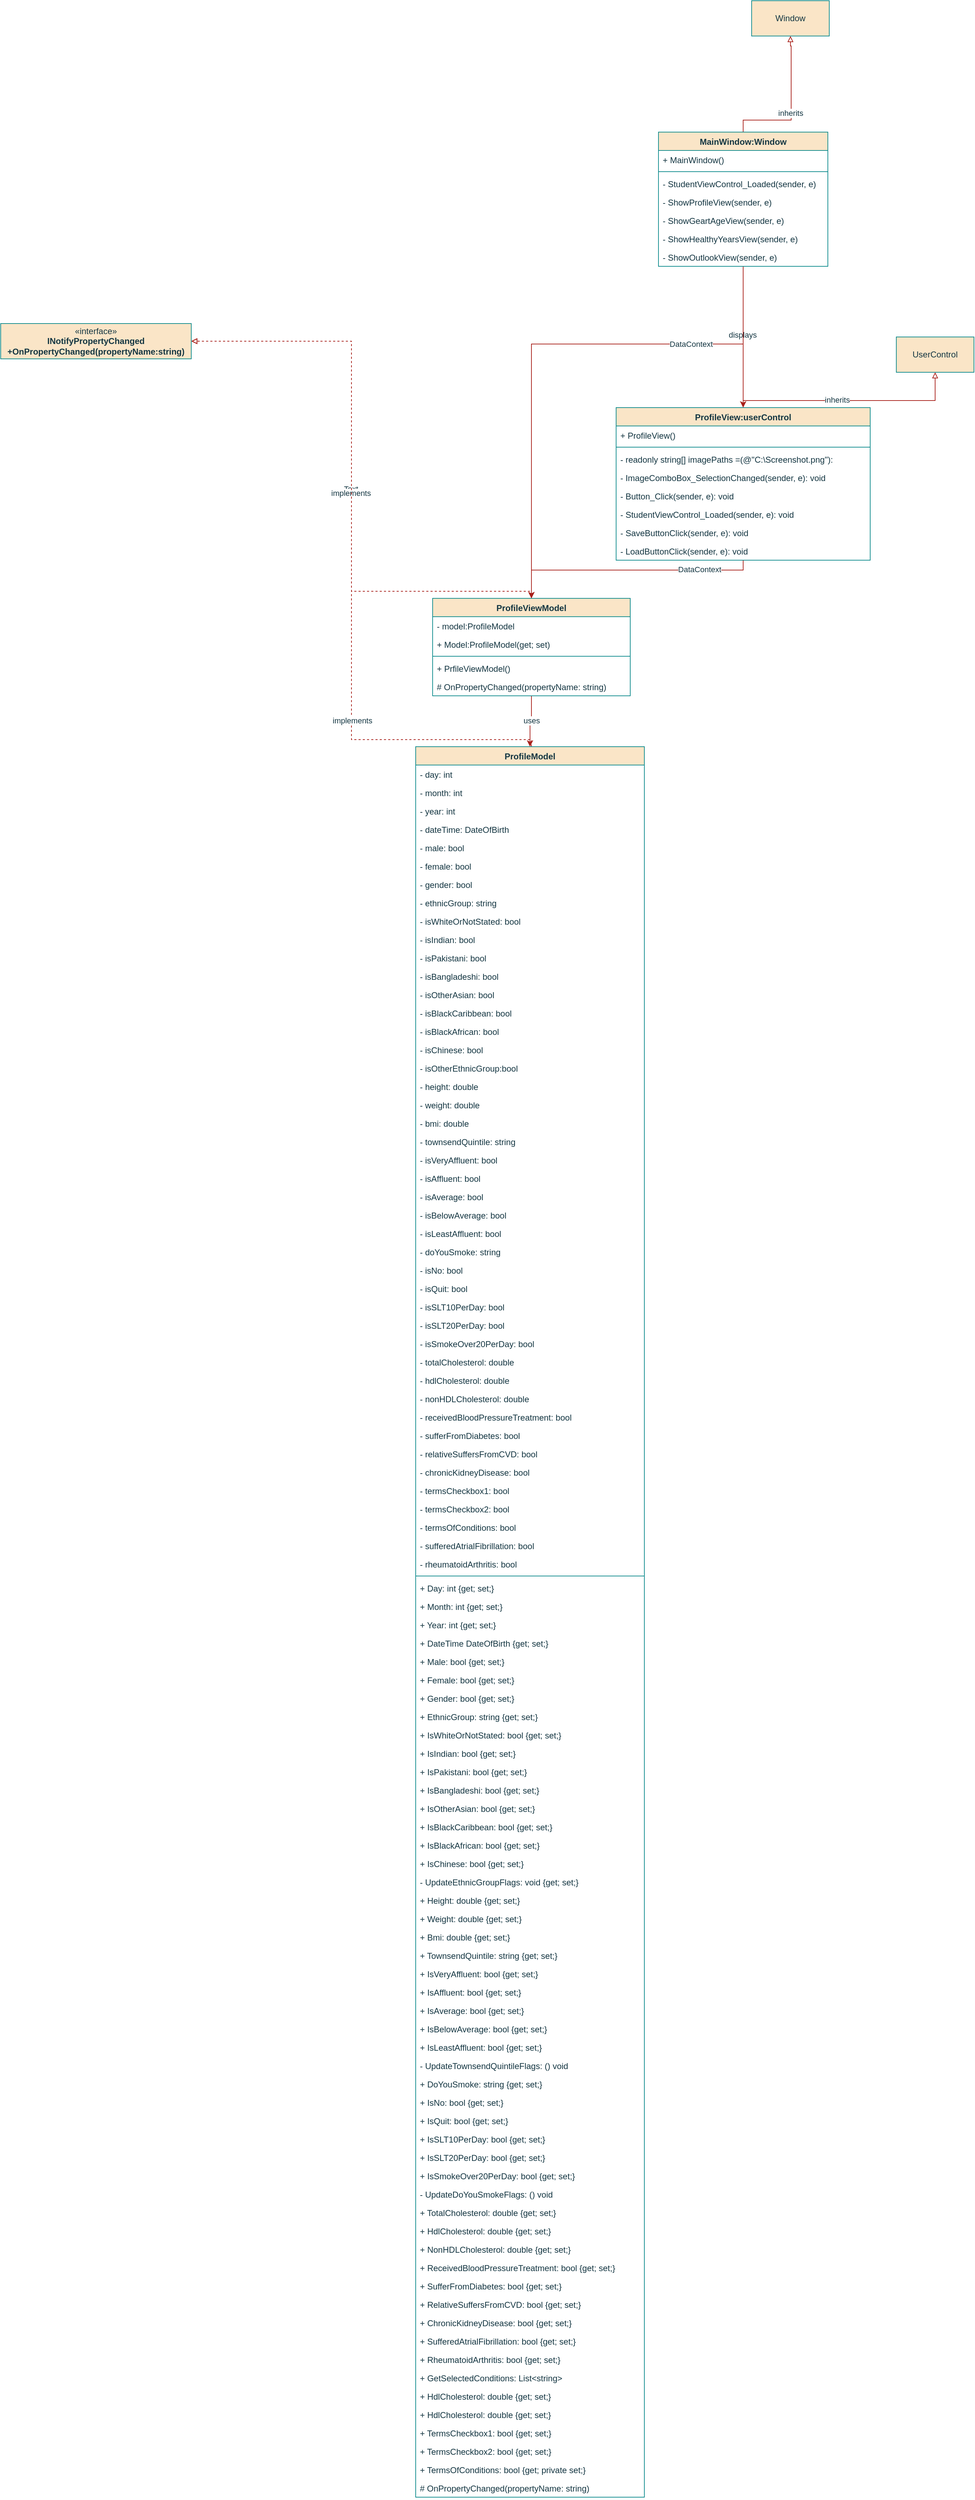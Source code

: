 <mxfile version="24.8.6">
  <diagram name="Seite-1" id="M7WiSfBKGMVoBvqlFQEr">
    <mxGraphModel dx="2097" dy="1138" grid="0" gridSize="9" guides="1" tooltips="1" connect="1" arrows="1" fold="1" page="0" pageScale="1" pageWidth="827" pageHeight="1169" background="#ffffff" math="0" shadow="0">
      <root>
        <mxCell id="0" />
        <mxCell id="1" parent="0" />
        <mxCell id="_qg97PpUABtzxRQXxaGL-24" style="edgeStyle=orthogonalEdgeStyle;rounded=0;orthogonalLoop=1;jettySize=auto;html=1;entryX=0.5;entryY=1;entryDx=0;entryDy=0;endArrow=block;endFill=0;labelBackgroundColor=none;strokeColor=#A8201A;fontColor=default;exitX=0.5;exitY=0.079;exitDx=0;exitDy=0;exitPerimeter=0;" parent="1" source="_qg97PpUABtzxRQXxaGL-75" target="_qg97PpUABtzxRQXxaGL-5" edge="1">
          <mxGeometry relative="1" as="geometry">
            <mxPoint x="500" y="160" as="sourcePoint" />
            <Array as="points">
              <mxPoint x="500" y="3" />
              <mxPoint x="568" y="3" />
              <mxPoint x="568" y="-102" />
            </Array>
          </mxGeometry>
        </mxCell>
        <mxCell id="_qg97PpUABtzxRQXxaGL-32" value="inherits" style="edgeLabel;html=1;align=center;verticalAlign=middle;resizable=0;points=[];strokeColor=#0F8B8D;fontColor=#143642;fillColor=#FAE5C7;" parent="_qg97PpUABtzxRQXxaGL-24" vertex="1" connectable="0">
          <mxGeometry x="-0.001" y="1" relative="1" as="geometry">
            <mxPoint as="offset" />
          </mxGeometry>
        </mxCell>
        <mxCell id="_qg97PpUABtzxRQXxaGL-26" style="edgeStyle=orthogonalEdgeStyle;rounded=0;orthogonalLoop=1;jettySize=auto;html=1;strokeColor=#A8201A;fontColor=#143642;fillColor=#FAE5C7;" parent="1" source="_qg97PpUABtzxRQXxaGL-75" target="_qg97PpUABtzxRQXxaGL-6" edge="1">
          <mxGeometry relative="1" as="geometry">
            <mxPoint x="500" y="316" as="sourcePoint" />
          </mxGeometry>
        </mxCell>
        <mxCell id="_qg97PpUABtzxRQXxaGL-34" value="displays" style="edgeLabel;html=1;align=center;verticalAlign=middle;resizable=0;points=[];strokeColor=#0F8B8D;fontColor=#143642;fillColor=#FAE5C7;" parent="_qg97PpUABtzxRQXxaGL-26" vertex="1" connectable="0">
          <mxGeometry x="-0.029" y="-1" relative="1" as="geometry">
            <mxPoint as="offset" />
          </mxGeometry>
        </mxCell>
        <mxCell id="_qg97PpUABtzxRQXxaGL-5" value="Window" style="html=1;whiteSpace=wrap;labelBackgroundColor=none;fillColor=#FAE5C7;strokeColor=#0F8B8D;fontColor=#143642;" parent="1" vertex="1">
          <mxGeometry x="512" y="-166" width="110" height="50" as="geometry" />
        </mxCell>
        <mxCell id="_qg97PpUABtzxRQXxaGL-25" style="edgeStyle=orthogonalEdgeStyle;rounded=0;orthogonalLoop=1;jettySize=auto;html=1;entryX=0.5;entryY=1;entryDx=0;entryDy=0;strokeColor=#A8201A;fontColor=#143642;fillColor=#FAE5C7;endArrow=block;endFill=0;" parent="1" source="_qg97PpUABtzxRQXxaGL-6" target="_qg97PpUABtzxRQXxaGL-10" edge="1">
          <mxGeometry relative="1" as="geometry">
            <Array as="points">
              <mxPoint x="500" y="400" />
              <mxPoint x="772" y="400" />
            </Array>
          </mxGeometry>
        </mxCell>
        <mxCell id="_qg97PpUABtzxRQXxaGL-33" value="inherits" style="edgeLabel;html=1;align=center;verticalAlign=middle;resizable=0;points=[];strokeColor=#0F8B8D;fontColor=#143642;fillColor=#FAE5C7;" parent="_qg97PpUABtzxRQXxaGL-25" vertex="1" connectable="0">
          <mxGeometry x="-0.114" y="1" relative="1" as="geometry">
            <mxPoint as="offset" />
          </mxGeometry>
        </mxCell>
        <mxCell id="_qg97PpUABtzxRQXxaGL-36" style="edgeStyle=orthogonalEdgeStyle;rounded=0;orthogonalLoop=1;jettySize=auto;html=1;strokeColor=#A8201A;fontColor=#143642;fillColor=#FAE5C7;" parent="1" source="_qg97PpUABtzxRQXxaGL-6" target="_qg97PpUABtzxRQXxaGL-11" edge="1">
          <mxGeometry relative="1" as="geometry">
            <Array as="points">
              <mxPoint x="500" y="640" />
              <mxPoint x="200" y="640" />
            </Array>
          </mxGeometry>
        </mxCell>
        <mxCell id="_qg97PpUABtzxRQXxaGL-40" value="DataContext" style="edgeLabel;html=1;align=center;verticalAlign=middle;resizable=0;points=[];strokeColor=#0F8B8D;fontColor=#143642;fillColor=#FAE5C7;" parent="_qg97PpUABtzxRQXxaGL-36" vertex="1" connectable="0">
          <mxGeometry x="-0.569" y="-1" relative="1" as="geometry">
            <mxPoint as="offset" />
          </mxGeometry>
        </mxCell>
        <mxCell id="_qg97PpUABtzxRQXxaGL-6" value="ProfileView:userControl" style="swimlane;fontStyle=1;align=center;verticalAlign=top;childLayout=stackLayout;horizontal=1;startSize=26;horizontalStack=0;resizeParent=1;resizeParentMax=0;resizeLast=0;collapsible=1;marginBottom=0;whiteSpace=wrap;html=1;labelBackgroundColor=none;fillColor=#FAE5C7;strokeColor=#0F8B8D;fontColor=#143642;" parent="1" vertex="1">
          <mxGeometry x="320" y="410" width="360" height="216" as="geometry" />
        </mxCell>
        <mxCell id="_qg97PpUABtzxRQXxaGL-7" value="+ ProfileView()" style="text;strokeColor=none;fillColor=none;align=left;verticalAlign=top;spacingLeft=4;spacingRight=4;overflow=hidden;rotatable=0;points=[[0,0.5],[1,0.5]];portConstraint=eastwest;whiteSpace=wrap;html=1;labelBackgroundColor=none;fontColor=#143642;" parent="_qg97PpUABtzxRQXxaGL-6" vertex="1">
          <mxGeometry y="26" width="360" height="26" as="geometry" />
        </mxCell>
        <mxCell id="_qg97PpUABtzxRQXxaGL-8" value="" style="line;strokeWidth=1;fillColor=none;align=left;verticalAlign=middle;spacingTop=-1;spacingLeft=3;spacingRight=3;rotatable=0;labelPosition=right;points=[];portConstraint=eastwest;strokeColor=#0F8B8D;labelBackgroundColor=none;fontColor=#143642;" parent="_qg97PpUABtzxRQXxaGL-6" vertex="1">
          <mxGeometry y="52" width="360" height="8" as="geometry" />
        </mxCell>
        <mxCell id="_qg97PpUABtzxRQXxaGL-73" value="- readonly string[] imagePaths =(@&quot;C:\Screenshot.png&quot;):&amp;nbsp;" style="text;strokeColor=none;fillColor=none;align=left;verticalAlign=top;spacingLeft=4;spacingRight=4;overflow=hidden;rotatable=0;points=[[0,0.5],[1,0.5]];portConstraint=eastwest;whiteSpace=wrap;html=1;labelBackgroundColor=none;fontColor=#143642;" parent="_qg97PpUABtzxRQXxaGL-6" vertex="1">
          <mxGeometry y="60" width="360" height="26" as="geometry" />
        </mxCell>
        <mxCell id="_qg97PpUABtzxRQXxaGL-9" value="- ImageComboBox_SelectionChanged(sender, e): void" style="text;strokeColor=none;fillColor=none;align=left;verticalAlign=top;spacingLeft=4;spacingRight=4;overflow=hidden;rotatable=0;points=[[0,0.5],[1,0.5]];portConstraint=eastwest;whiteSpace=wrap;html=1;labelBackgroundColor=none;fontColor=#143642;" parent="_qg97PpUABtzxRQXxaGL-6" vertex="1">
          <mxGeometry y="86" width="360" height="26" as="geometry" />
        </mxCell>
        <mxCell id="_qg97PpUABtzxRQXxaGL-27" value="- Button_Click(sender, e): void" style="text;strokeColor=none;fillColor=none;align=left;verticalAlign=top;spacingLeft=4;spacingRight=4;overflow=hidden;rotatable=0;points=[[0,0.5],[1,0.5]];portConstraint=eastwest;whiteSpace=wrap;html=1;labelBackgroundColor=none;fontColor=#143642;" parent="_qg97PpUABtzxRQXxaGL-6" vertex="1">
          <mxGeometry y="112" width="360" height="26" as="geometry" />
        </mxCell>
        <mxCell id="_qg97PpUABtzxRQXxaGL-28" value="- StudentViewControl_Loaded(sender, e): void" style="text;strokeColor=none;fillColor=none;align=left;verticalAlign=top;spacingLeft=4;spacingRight=4;overflow=hidden;rotatable=0;points=[[0,0.5],[1,0.5]];portConstraint=eastwest;whiteSpace=wrap;html=1;labelBackgroundColor=none;fontColor=#143642;" parent="_qg97PpUABtzxRQXxaGL-6" vertex="1">
          <mxGeometry y="138" width="360" height="26" as="geometry" />
        </mxCell>
        <mxCell id="_qg97PpUABtzxRQXxaGL-29" value="- SaveButtonClick(sender, e): void" style="text;strokeColor=none;fillColor=none;align=left;verticalAlign=top;spacingLeft=4;spacingRight=4;overflow=hidden;rotatable=0;points=[[0,0.5],[1,0.5]];portConstraint=eastwest;whiteSpace=wrap;html=1;labelBackgroundColor=none;fontColor=#143642;" parent="_qg97PpUABtzxRQXxaGL-6" vertex="1">
          <mxGeometry y="164" width="360" height="26" as="geometry" />
        </mxCell>
        <mxCell id="_qg97PpUABtzxRQXxaGL-30" value="- LoadButtonClick(sender, e): void" style="text;strokeColor=none;fillColor=none;align=left;verticalAlign=top;spacingLeft=4;spacingRight=4;overflow=hidden;rotatable=0;points=[[0,0.5],[1,0.5]];portConstraint=eastwest;whiteSpace=wrap;html=1;labelBackgroundColor=none;fontColor=#143642;" parent="_qg97PpUABtzxRQXxaGL-6" vertex="1">
          <mxGeometry y="190" width="360" height="26" as="geometry" />
        </mxCell>
        <mxCell id="_qg97PpUABtzxRQXxaGL-10" value="UserControl" style="html=1;whiteSpace=wrap;labelBackgroundColor=none;fillColor=#FAE5C7;strokeColor=#0F8B8D;fontColor=#143642;" parent="1" vertex="1">
          <mxGeometry x="717" y="310" width="110" height="50" as="geometry" />
        </mxCell>
        <mxCell id="_qg97PpUABtzxRQXxaGL-38" style="edgeStyle=orthogonalEdgeStyle;rounded=0;orthogonalLoop=1;jettySize=auto;html=1;strokeColor=#A8201A;fontColor=#143642;fillColor=#FAE5C7;" parent="1" source="_qg97PpUABtzxRQXxaGL-11" target="_qg97PpUABtzxRQXxaGL-15" edge="1">
          <mxGeometry relative="1" as="geometry" />
        </mxCell>
        <mxCell id="_qg97PpUABtzxRQXxaGL-41" value="uses" style="edgeLabel;html=1;align=center;verticalAlign=middle;resizable=0;points=[];strokeColor=#0F8B8D;fontColor=#143642;fillColor=#FAE5C7;" parent="_qg97PpUABtzxRQXxaGL-38" vertex="1" connectable="0">
          <mxGeometry x="-0.012" y="-1" relative="1" as="geometry">
            <mxPoint as="offset" />
          </mxGeometry>
        </mxCell>
        <mxCell id="_qg97PpUABtzxRQXxaGL-44" style="edgeStyle=orthogonalEdgeStyle;rounded=0;orthogonalLoop=1;jettySize=auto;html=1;strokeColor=#A8201A;fontColor=#143642;fillColor=#FAE5C7;endArrow=block;endFill=0;dashed=1;" parent="1" source="_qg97PpUABtzxRQXxaGL-11" target="_qg97PpUABtzxRQXxaGL-19" edge="1">
          <mxGeometry relative="1" as="geometry">
            <Array as="points">
              <mxPoint x="200" y="670" />
              <mxPoint x="-55" y="670" />
            </Array>
          </mxGeometry>
        </mxCell>
        <mxCell id="_qg97PpUABtzxRQXxaGL-45" value="Text" style="edgeLabel;html=1;align=center;verticalAlign=middle;resizable=0;points=[];strokeColor=#0F8B8D;fontColor=#143642;fillColor=#FAE5C7;" parent="_qg97PpUABtzxRQXxaGL-44" vertex="1" connectable="0">
          <mxGeometry x="-0.031" y="1" relative="1" as="geometry">
            <mxPoint as="offset" />
          </mxGeometry>
        </mxCell>
        <mxCell id="_qg97PpUABtzxRQXxaGL-70" value="implements" style="edgeLabel;html=1;align=center;verticalAlign=middle;resizable=0;points=[];strokeColor=#0F8B8D;fontColor=#143642;fillColor=#FAE5C7;" parent="_qg97PpUABtzxRQXxaGL-44" vertex="1" connectable="0">
          <mxGeometry x="-0.045" y="1" relative="1" as="geometry">
            <mxPoint as="offset" />
          </mxGeometry>
        </mxCell>
        <mxCell id="_qg97PpUABtzxRQXxaGL-11" value="ProfileViewModel" style="swimlane;fontStyle=1;align=center;verticalAlign=top;childLayout=stackLayout;horizontal=1;startSize=26;horizontalStack=0;resizeParent=1;resizeParentMax=0;resizeLast=0;collapsible=1;marginBottom=0;whiteSpace=wrap;html=1;labelBackgroundColor=none;fillColor=#FAE5C7;strokeColor=#0F8B8D;fontColor=#143642;" parent="1" vertex="1">
          <mxGeometry x="60" y="680" width="280" height="138" as="geometry" />
        </mxCell>
        <mxCell id="_qg97PpUABtzxRQXxaGL-12" value="- model:ProfileModel" style="text;strokeColor=none;fillColor=none;align=left;verticalAlign=top;spacingLeft=4;spacingRight=4;overflow=hidden;rotatable=0;points=[[0,0.5],[1,0.5]];portConstraint=eastwest;whiteSpace=wrap;html=1;labelBackgroundColor=none;fontColor=#143642;" parent="_qg97PpUABtzxRQXxaGL-11" vertex="1">
          <mxGeometry y="26" width="280" height="26" as="geometry" />
        </mxCell>
        <mxCell id="_qg97PpUABtzxRQXxaGL-92" value="+ Model:ProfileModel(get; set)" style="text;strokeColor=none;fillColor=none;align=left;verticalAlign=top;spacingLeft=4;spacingRight=4;overflow=hidden;rotatable=0;points=[[0,0.5],[1,0.5]];portConstraint=eastwest;whiteSpace=wrap;html=1;labelBackgroundColor=none;fontColor=#143642;" parent="_qg97PpUABtzxRQXxaGL-11" vertex="1">
          <mxGeometry y="52" width="280" height="26" as="geometry" />
        </mxCell>
        <mxCell id="_qg97PpUABtzxRQXxaGL-13" value="" style="line;strokeWidth=1;fillColor=none;align=left;verticalAlign=middle;spacingTop=-1;spacingLeft=3;spacingRight=3;rotatable=0;labelPosition=right;points=[];portConstraint=eastwest;strokeColor=#0F8B8D;labelBackgroundColor=none;fontColor=#143642;" parent="_qg97PpUABtzxRQXxaGL-11" vertex="1">
          <mxGeometry y="78" width="280" height="8" as="geometry" />
        </mxCell>
        <mxCell id="_qg97PpUABtzxRQXxaGL-14" value="+ PrfileViewModel()" style="text;strokeColor=none;fillColor=none;align=left;verticalAlign=top;spacingLeft=4;spacingRight=4;overflow=hidden;rotatable=0;points=[[0,0.5],[1,0.5]];portConstraint=eastwest;whiteSpace=wrap;html=1;labelBackgroundColor=none;fontColor=#143642;" parent="_qg97PpUABtzxRQXxaGL-11" vertex="1">
          <mxGeometry y="86" width="280" height="26" as="geometry" />
        </mxCell>
        <mxCell id="_qg97PpUABtzxRQXxaGL-37" value="#&amp;nbsp;OnPropertyChanged(propertyName: string)" style="text;strokeColor=none;fillColor=none;align=left;verticalAlign=top;spacingLeft=4;spacingRight=4;overflow=hidden;rotatable=0;points=[[0,0.5],[1,0.5]];portConstraint=eastwest;whiteSpace=wrap;html=1;labelBackgroundColor=none;fontColor=#143642;" parent="_qg97PpUABtzxRQXxaGL-11" vertex="1">
          <mxGeometry y="112" width="280" height="26" as="geometry" />
        </mxCell>
        <mxCell id="_qg97PpUABtzxRQXxaGL-69" style="edgeStyle=orthogonalEdgeStyle;rounded=0;orthogonalLoop=1;jettySize=auto;html=1;strokeColor=#A8201A;fontColor=#143642;fillColor=#FAE5C7;endArrow=block;endFill=0;dashed=1;" parent="1" source="_qg97PpUABtzxRQXxaGL-15" target="_qg97PpUABtzxRQXxaGL-19" edge="1">
          <mxGeometry relative="1" as="geometry">
            <Array as="points">
              <mxPoint x="200" y="880" />
              <mxPoint x="-55" y="880" />
            </Array>
          </mxGeometry>
        </mxCell>
        <mxCell id="_qg97PpUABtzxRQXxaGL-71" value="implements" style="edgeLabel;html=1;align=center;verticalAlign=middle;resizable=0;points=[];strokeColor=#0F8B8D;fontColor=#143642;fillColor=#FAE5C7;" parent="_qg97PpUABtzxRQXxaGL-69" vertex="1" connectable="0">
          <mxGeometry x="-0.446" y="-1" relative="1" as="geometry">
            <mxPoint as="offset" />
          </mxGeometry>
        </mxCell>
        <mxCell id="_qg97PpUABtzxRQXxaGL-15" value="ProfileModel" style="swimlane;fontStyle=1;align=center;verticalAlign=top;childLayout=stackLayout;horizontal=1;startSize=26;horizontalStack=0;resizeParent=1;resizeParentMax=0;resizeLast=0;collapsible=1;marginBottom=0;whiteSpace=wrap;html=1;labelBackgroundColor=none;fillColor=#FAE5C7;strokeColor=#0F8B8D;fontColor=#143642;" parent="1" vertex="1">
          <mxGeometry x="36" y="890" width="324" height="2478" as="geometry" />
        </mxCell>
        <mxCell id="_qg97PpUABtzxRQXxaGL-16" value="- day: int" style="text;strokeColor=none;fillColor=none;align=left;verticalAlign=top;spacingLeft=4;spacingRight=4;overflow=hidden;rotatable=0;points=[[0,0.5],[1,0.5]];portConstraint=eastwest;whiteSpace=wrap;html=1;labelBackgroundColor=none;fontColor=#143642;" parent="_qg97PpUABtzxRQXxaGL-15" vertex="1">
          <mxGeometry y="26" width="324" height="26" as="geometry" />
        </mxCell>
        <mxCell id="_qg97PpUABtzxRQXxaGL-58" value="- month: int" style="text;strokeColor=none;fillColor=none;align=left;verticalAlign=top;spacingLeft=4;spacingRight=4;overflow=hidden;rotatable=0;points=[[0,0.5],[1,0.5]];portConstraint=eastwest;whiteSpace=wrap;html=1;labelBackgroundColor=none;fontColor=#143642;" parent="_qg97PpUABtzxRQXxaGL-15" vertex="1">
          <mxGeometry y="52" width="324" height="26" as="geometry" />
        </mxCell>
        <mxCell id="_qg97PpUABtzxRQXxaGL-68" value="- year: int" style="text;strokeColor=none;fillColor=none;align=left;verticalAlign=top;spacingLeft=4;spacingRight=4;overflow=hidden;rotatable=0;points=[[0,0.5],[1,0.5]];portConstraint=eastwest;whiteSpace=wrap;html=1;labelBackgroundColor=none;fontColor=#143642;" parent="_qg97PpUABtzxRQXxaGL-15" vertex="1">
          <mxGeometry y="78" width="324" height="26" as="geometry" />
        </mxCell>
        <mxCell id="_qg97PpUABtzxRQXxaGL-67" value="- dateTime: DateOfBirth" style="text;strokeColor=none;fillColor=none;align=left;verticalAlign=top;spacingLeft=4;spacingRight=4;overflow=hidden;rotatable=0;points=[[0,0.5],[1,0.5]];portConstraint=eastwest;whiteSpace=wrap;html=1;labelBackgroundColor=none;fontColor=#143642;" parent="_qg97PpUABtzxRQXxaGL-15" vertex="1">
          <mxGeometry y="104" width="324" height="26" as="geometry" />
        </mxCell>
        <mxCell id="_qg97PpUABtzxRQXxaGL-66" value="- male: bool" style="text;strokeColor=none;fillColor=none;align=left;verticalAlign=top;spacingLeft=4;spacingRight=4;overflow=hidden;rotatable=0;points=[[0,0.5],[1,0.5]];portConstraint=eastwest;whiteSpace=wrap;html=1;labelBackgroundColor=none;fontColor=#143642;" parent="_qg97PpUABtzxRQXxaGL-15" vertex="1">
          <mxGeometry y="130" width="324" height="26" as="geometry" />
        </mxCell>
        <mxCell id="_qg97PpUABtzxRQXxaGL-65" value="- female: bool" style="text;strokeColor=none;fillColor=none;align=left;verticalAlign=top;spacingLeft=4;spacingRight=4;overflow=hidden;rotatable=0;points=[[0,0.5],[1,0.5]];portConstraint=eastwest;whiteSpace=wrap;html=1;labelBackgroundColor=none;fontColor=#143642;" parent="_qg97PpUABtzxRQXxaGL-15" vertex="1">
          <mxGeometry y="156" width="324" height="26" as="geometry" />
        </mxCell>
        <mxCell id="_qg97PpUABtzxRQXxaGL-64" value="- gender: bool" style="text;strokeColor=none;fillColor=none;align=left;verticalAlign=top;spacingLeft=4;spacingRight=4;overflow=hidden;rotatable=0;points=[[0,0.5],[1,0.5]];portConstraint=eastwest;whiteSpace=wrap;html=1;labelBackgroundColor=none;fontColor=#143642;" parent="_qg97PpUABtzxRQXxaGL-15" vertex="1">
          <mxGeometry y="182" width="324" height="26" as="geometry" />
        </mxCell>
        <mxCell id="_qg97PpUABtzxRQXxaGL-63" value="- ethnicGroup: string" style="text;strokeColor=none;fillColor=none;align=left;verticalAlign=top;spacingLeft=4;spacingRight=4;overflow=hidden;rotatable=0;points=[[0,0.5],[1,0.5]];portConstraint=eastwest;whiteSpace=wrap;html=1;labelBackgroundColor=none;fontColor=#143642;" parent="_qg97PpUABtzxRQXxaGL-15" vertex="1">
          <mxGeometry y="208" width="324" height="26" as="geometry" />
        </mxCell>
        <mxCell id="_qg97PpUABtzxRQXxaGL-62" value="- isWhiteOrNotStated: bool" style="text;strokeColor=none;fillColor=none;align=left;verticalAlign=top;spacingLeft=4;spacingRight=4;overflow=hidden;rotatable=0;points=[[0,0.5],[1,0.5]];portConstraint=eastwest;whiteSpace=wrap;html=1;labelBackgroundColor=none;fontColor=#143642;" parent="_qg97PpUABtzxRQXxaGL-15" vertex="1">
          <mxGeometry y="234" width="324" height="26" as="geometry" />
        </mxCell>
        <mxCell id="_qg97PpUABtzxRQXxaGL-61" value="- isIndian: bool" style="text;strokeColor=none;fillColor=none;align=left;verticalAlign=top;spacingLeft=4;spacingRight=4;overflow=hidden;rotatable=0;points=[[0,0.5],[1,0.5]];portConstraint=eastwest;whiteSpace=wrap;html=1;labelBackgroundColor=none;fontColor=#143642;" parent="_qg97PpUABtzxRQXxaGL-15" vertex="1">
          <mxGeometry y="260" width="324" height="26" as="geometry" />
        </mxCell>
        <mxCell id="_qg97PpUABtzxRQXxaGL-60" value="- isPakistani: bool" style="text;strokeColor=none;fillColor=none;align=left;verticalAlign=top;spacingLeft=4;spacingRight=4;overflow=hidden;rotatable=0;points=[[0,0.5],[1,0.5]];portConstraint=eastwest;whiteSpace=wrap;html=1;labelBackgroundColor=none;fontColor=#143642;" parent="_qg97PpUABtzxRQXxaGL-15" vertex="1">
          <mxGeometry y="286" width="324" height="26" as="geometry" />
        </mxCell>
        <mxCell id="_qg97PpUABtzxRQXxaGL-59" value="- isBangladeshi: bool" style="text;strokeColor=none;fillColor=none;align=left;verticalAlign=top;spacingLeft=4;spacingRight=4;overflow=hidden;rotatable=0;points=[[0,0.5],[1,0.5]];portConstraint=eastwest;whiteSpace=wrap;html=1;labelBackgroundColor=none;fontColor=#143642;" parent="_qg97PpUABtzxRQXxaGL-15" vertex="1">
          <mxGeometry y="312" width="324" height="26" as="geometry" />
        </mxCell>
        <mxCell id="_qg97PpUABtzxRQXxaGL-57" value="- isOtherAsian: bool" style="text;strokeColor=none;fillColor=none;align=left;verticalAlign=top;spacingLeft=4;spacingRight=4;overflow=hidden;rotatable=0;points=[[0,0.5],[1,0.5]];portConstraint=eastwest;whiteSpace=wrap;html=1;labelBackgroundColor=none;fontColor=#143642;" parent="_qg97PpUABtzxRQXxaGL-15" vertex="1">
          <mxGeometry y="338" width="324" height="26" as="geometry" />
        </mxCell>
        <mxCell id="_qg97PpUABtzxRQXxaGL-100" value="- isBlackCaribbean: bool" style="text;strokeColor=none;fillColor=none;align=left;verticalAlign=top;spacingLeft=4;spacingRight=4;overflow=hidden;rotatable=0;points=[[0,0.5],[1,0.5]];portConstraint=eastwest;whiteSpace=wrap;html=1;labelBackgroundColor=none;fontColor=#143642;" parent="_qg97PpUABtzxRQXxaGL-15" vertex="1">
          <mxGeometry y="364" width="324" height="26" as="geometry" />
        </mxCell>
        <mxCell id="_qg97PpUABtzxRQXxaGL-98" value="- isBlackAfrican: bool" style="text;strokeColor=none;fillColor=none;align=left;verticalAlign=top;spacingLeft=4;spacingRight=4;overflow=hidden;rotatable=0;points=[[0,0.5],[1,0.5]];portConstraint=eastwest;whiteSpace=wrap;html=1;labelBackgroundColor=none;fontColor=#143642;" parent="_qg97PpUABtzxRQXxaGL-15" vertex="1">
          <mxGeometry y="390" width="324" height="26" as="geometry" />
        </mxCell>
        <mxCell id="_qg97PpUABtzxRQXxaGL-101" value="- isChinese: bool" style="text;strokeColor=none;fillColor=none;align=left;verticalAlign=top;spacingLeft=4;spacingRight=4;overflow=hidden;rotatable=0;points=[[0,0.5],[1,0.5]];portConstraint=eastwest;whiteSpace=wrap;html=1;labelBackgroundColor=none;fontColor=#143642;" parent="_qg97PpUABtzxRQXxaGL-15" vertex="1">
          <mxGeometry y="416" width="324" height="26" as="geometry" />
        </mxCell>
        <mxCell id="_qg97PpUABtzxRQXxaGL-99" value="- isOtherEthnicGroup:bool" style="text;strokeColor=none;fillColor=none;align=left;verticalAlign=top;spacingLeft=4;spacingRight=4;overflow=hidden;rotatable=0;points=[[0,0.5],[1,0.5]];portConstraint=eastwest;whiteSpace=wrap;html=1;labelBackgroundColor=none;fontColor=#143642;" parent="_qg97PpUABtzxRQXxaGL-15" vertex="1">
          <mxGeometry y="442" width="324" height="26" as="geometry" />
        </mxCell>
        <mxCell id="_qg97PpUABtzxRQXxaGL-102" value="- height: double" style="text;strokeColor=none;fillColor=none;align=left;verticalAlign=top;spacingLeft=4;spacingRight=4;overflow=hidden;rotatable=0;points=[[0,0.5],[1,0.5]];portConstraint=eastwest;whiteSpace=wrap;html=1;labelBackgroundColor=none;fontColor=#143642;" parent="_qg97PpUABtzxRQXxaGL-15" vertex="1">
          <mxGeometry y="468" width="324" height="26" as="geometry" />
        </mxCell>
        <mxCell id="_qg97PpUABtzxRQXxaGL-104" value="- weight: double" style="text;strokeColor=none;fillColor=none;align=left;verticalAlign=top;spacingLeft=4;spacingRight=4;overflow=hidden;rotatable=0;points=[[0,0.5],[1,0.5]];portConstraint=eastwest;whiteSpace=wrap;html=1;labelBackgroundColor=none;fontColor=#143642;" parent="_qg97PpUABtzxRQXxaGL-15" vertex="1">
          <mxGeometry y="494" width="324" height="26" as="geometry" />
        </mxCell>
        <mxCell id="_qg97PpUABtzxRQXxaGL-105" value="- bmi: double" style="text;strokeColor=none;fillColor=none;align=left;verticalAlign=top;spacingLeft=4;spacingRight=4;overflow=hidden;rotatable=0;points=[[0,0.5],[1,0.5]];portConstraint=eastwest;whiteSpace=wrap;html=1;labelBackgroundColor=none;fontColor=#143642;" parent="_qg97PpUABtzxRQXxaGL-15" vertex="1">
          <mxGeometry y="520" width="324" height="26" as="geometry" />
        </mxCell>
        <mxCell id="_qg97PpUABtzxRQXxaGL-103" value="- townsendQuintile: string" style="text;strokeColor=none;fillColor=none;align=left;verticalAlign=top;spacingLeft=4;spacingRight=4;overflow=hidden;rotatable=0;points=[[0,0.5],[1,0.5]];portConstraint=eastwest;whiteSpace=wrap;html=1;labelBackgroundColor=none;fontColor=#143642;" parent="_qg97PpUABtzxRQXxaGL-15" vertex="1">
          <mxGeometry y="546" width="324" height="26" as="geometry" />
        </mxCell>
        <mxCell id="_qg97PpUABtzxRQXxaGL-106" value="- isVeryAffluent: bool" style="text;strokeColor=none;fillColor=none;align=left;verticalAlign=top;spacingLeft=4;spacingRight=4;overflow=hidden;rotatable=0;points=[[0,0.5],[1,0.5]];portConstraint=eastwest;whiteSpace=wrap;html=1;labelBackgroundColor=none;fontColor=#143642;" parent="_qg97PpUABtzxRQXxaGL-15" vertex="1">
          <mxGeometry y="572" width="324" height="26" as="geometry" />
        </mxCell>
        <mxCell id="_qg97PpUABtzxRQXxaGL-108" value="- isAffluent: bool" style="text;strokeColor=none;fillColor=none;align=left;verticalAlign=top;spacingLeft=4;spacingRight=4;overflow=hidden;rotatable=0;points=[[0,0.5],[1,0.5]];portConstraint=eastwest;whiteSpace=wrap;html=1;labelBackgroundColor=none;fontColor=#143642;" parent="_qg97PpUABtzxRQXxaGL-15" vertex="1">
          <mxGeometry y="598" width="324" height="26" as="geometry" />
        </mxCell>
        <mxCell id="_qg97PpUABtzxRQXxaGL-107" value="- isAverage: bool" style="text;strokeColor=none;fillColor=none;align=left;verticalAlign=top;spacingLeft=4;spacingRight=4;overflow=hidden;rotatable=0;points=[[0,0.5],[1,0.5]];portConstraint=eastwest;whiteSpace=wrap;html=1;labelBackgroundColor=none;fontColor=#143642;" parent="_qg97PpUABtzxRQXxaGL-15" vertex="1">
          <mxGeometry y="624" width="324" height="26" as="geometry" />
        </mxCell>
        <mxCell id="_qg97PpUABtzxRQXxaGL-109" value="- isBelowAverage: bool" style="text;strokeColor=none;fillColor=none;align=left;verticalAlign=top;spacingLeft=4;spacingRight=4;overflow=hidden;rotatable=0;points=[[0,0.5],[1,0.5]];portConstraint=eastwest;whiteSpace=wrap;html=1;labelBackgroundColor=none;fontColor=#143642;" parent="_qg97PpUABtzxRQXxaGL-15" vertex="1">
          <mxGeometry y="650" width="324" height="26" as="geometry" />
        </mxCell>
        <mxCell id="_qg97PpUABtzxRQXxaGL-111" value="- isLeastAffluent: bool" style="text;strokeColor=none;fillColor=none;align=left;verticalAlign=top;spacingLeft=4;spacingRight=4;overflow=hidden;rotatable=0;points=[[0,0.5],[1,0.5]];portConstraint=eastwest;whiteSpace=wrap;html=1;labelBackgroundColor=none;fontColor=#143642;" parent="_qg97PpUABtzxRQXxaGL-15" vertex="1">
          <mxGeometry y="676" width="324" height="26" as="geometry" />
        </mxCell>
        <mxCell id="_qg97PpUABtzxRQXxaGL-110" value="- doYouSmoke: string" style="text;strokeColor=none;fillColor=none;align=left;verticalAlign=top;spacingLeft=4;spacingRight=4;overflow=hidden;rotatable=0;points=[[0,0.5],[1,0.5]];portConstraint=eastwest;whiteSpace=wrap;html=1;labelBackgroundColor=none;fontColor=#143642;" parent="_qg97PpUABtzxRQXxaGL-15" vertex="1">
          <mxGeometry y="702" width="324" height="26" as="geometry" />
        </mxCell>
        <mxCell id="_qg97PpUABtzxRQXxaGL-113" value="- isNo: bool" style="text;strokeColor=none;fillColor=none;align=left;verticalAlign=top;spacingLeft=4;spacingRight=4;overflow=hidden;rotatable=0;points=[[0,0.5],[1,0.5]];portConstraint=eastwest;whiteSpace=wrap;html=1;labelBackgroundColor=none;fontColor=#143642;" parent="_qg97PpUABtzxRQXxaGL-15" vertex="1">
          <mxGeometry y="728" width="324" height="26" as="geometry" />
        </mxCell>
        <mxCell id="_qg97PpUABtzxRQXxaGL-114" value="- isQuit: bool" style="text;strokeColor=none;fillColor=none;align=left;verticalAlign=top;spacingLeft=4;spacingRight=4;overflow=hidden;rotatable=0;points=[[0,0.5],[1,0.5]];portConstraint=eastwest;whiteSpace=wrap;html=1;labelBackgroundColor=none;fontColor=#143642;" parent="_qg97PpUABtzxRQXxaGL-15" vertex="1">
          <mxGeometry y="754" width="324" height="26" as="geometry" />
        </mxCell>
        <mxCell id="_qg97PpUABtzxRQXxaGL-115" value="- isSLT10PerDay: bool" style="text;strokeColor=none;fillColor=none;align=left;verticalAlign=top;spacingLeft=4;spacingRight=4;overflow=hidden;rotatable=0;points=[[0,0.5],[1,0.5]];portConstraint=eastwest;whiteSpace=wrap;html=1;labelBackgroundColor=none;fontColor=#143642;" parent="_qg97PpUABtzxRQXxaGL-15" vertex="1">
          <mxGeometry y="780" width="324" height="26" as="geometry" />
        </mxCell>
        <mxCell id="_qg97PpUABtzxRQXxaGL-116" value="- isSLT20PerDay: bool" style="text;strokeColor=none;fillColor=none;align=left;verticalAlign=top;spacingLeft=4;spacingRight=4;overflow=hidden;rotatable=0;points=[[0,0.5],[1,0.5]];portConstraint=eastwest;whiteSpace=wrap;html=1;labelBackgroundColor=none;fontColor=#143642;" parent="_qg97PpUABtzxRQXxaGL-15" vertex="1">
          <mxGeometry y="806" width="324" height="26" as="geometry" />
        </mxCell>
        <mxCell id="_qg97PpUABtzxRQXxaGL-112" value="- isSmokeOver20PerDay: bool" style="text;strokeColor=none;fillColor=none;align=left;verticalAlign=top;spacingLeft=4;spacingRight=4;overflow=hidden;rotatable=0;points=[[0,0.5],[1,0.5]];portConstraint=eastwest;whiteSpace=wrap;html=1;labelBackgroundColor=none;fontColor=#143642;" parent="_qg97PpUABtzxRQXxaGL-15" vertex="1">
          <mxGeometry y="832" width="324" height="26" as="geometry" />
        </mxCell>
        <mxCell id="_qg97PpUABtzxRQXxaGL-117" value="- totalCholesterol: double" style="text;strokeColor=none;fillColor=none;align=left;verticalAlign=top;spacingLeft=4;spacingRight=4;overflow=hidden;rotatable=0;points=[[0,0.5],[1,0.5]];portConstraint=eastwest;whiteSpace=wrap;html=1;labelBackgroundColor=none;fontColor=#143642;" parent="_qg97PpUABtzxRQXxaGL-15" vertex="1">
          <mxGeometry y="858" width="324" height="26" as="geometry" />
        </mxCell>
        <mxCell id="_qg97PpUABtzxRQXxaGL-118" value="- hdlCholesterol: double" style="text;strokeColor=none;fillColor=none;align=left;verticalAlign=top;spacingLeft=4;spacingRight=4;overflow=hidden;rotatable=0;points=[[0,0.5],[1,0.5]];portConstraint=eastwest;whiteSpace=wrap;html=1;labelBackgroundColor=none;fontColor=#143642;" parent="_qg97PpUABtzxRQXxaGL-15" vertex="1">
          <mxGeometry y="884" width="324" height="26" as="geometry" />
        </mxCell>
        <mxCell id="_qg97PpUABtzxRQXxaGL-119" value="- nonHDLCholesterol: double" style="text;strokeColor=none;fillColor=none;align=left;verticalAlign=top;spacingLeft=4;spacingRight=4;overflow=hidden;rotatable=0;points=[[0,0.5],[1,0.5]];portConstraint=eastwest;whiteSpace=wrap;html=1;labelBackgroundColor=none;fontColor=#143642;" parent="_qg97PpUABtzxRQXxaGL-15" vertex="1">
          <mxGeometry y="910" width="324" height="26" as="geometry" />
        </mxCell>
        <mxCell id="_qg97PpUABtzxRQXxaGL-121" value="-&amp;nbsp;receivedBloodPressureTreatment: bool" style="text;strokeColor=none;fillColor=none;align=left;verticalAlign=top;spacingLeft=4;spacingRight=4;overflow=hidden;rotatable=0;points=[[0,0.5],[1,0.5]];portConstraint=eastwest;whiteSpace=wrap;html=1;labelBackgroundColor=none;fontColor=#143642;" parent="_qg97PpUABtzxRQXxaGL-15" vertex="1">
          <mxGeometry y="936" width="324" height="26" as="geometry" />
        </mxCell>
        <mxCell id="_qg97PpUABtzxRQXxaGL-120" value="- sufferFromDiabetes: bool" style="text;strokeColor=none;fillColor=none;align=left;verticalAlign=top;spacingLeft=4;spacingRight=4;overflow=hidden;rotatable=0;points=[[0,0.5],[1,0.5]];portConstraint=eastwest;whiteSpace=wrap;html=1;labelBackgroundColor=none;fontColor=#143642;" parent="_qg97PpUABtzxRQXxaGL-15" vertex="1">
          <mxGeometry y="962" width="324" height="26" as="geometry" />
        </mxCell>
        <mxCell id="_qg97PpUABtzxRQXxaGL-124" value="- relativeSuffersFromCVD: bool" style="text;strokeColor=none;fillColor=none;align=left;verticalAlign=top;spacingLeft=4;spacingRight=4;overflow=hidden;rotatable=0;points=[[0,0.5],[1,0.5]];portConstraint=eastwest;whiteSpace=wrap;html=1;labelBackgroundColor=none;fontColor=#143642;" parent="_qg97PpUABtzxRQXxaGL-15" vertex="1">
          <mxGeometry y="988" width="324" height="26" as="geometry" />
        </mxCell>
        <mxCell id="_qg97PpUABtzxRQXxaGL-123" value="- chronicKidneyDisease: bool" style="text;strokeColor=none;fillColor=none;align=left;verticalAlign=top;spacingLeft=4;spacingRight=4;overflow=hidden;rotatable=0;points=[[0,0.5],[1,0.5]];portConstraint=eastwest;whiteSpace=wrap;html=1;labelBackgroundColor=none;fontColor=#143642;" parent="_qg97PpUABtzxRQXxaGL-15" vertex="1">
          <mxGeometry y="1014" width="324" height="26" as="geometry" />
        </mxCell>
        <mxCell id="DZZVkjyi67_-injX7iPM-1" value="- termsCheckbox1: bool" style="text;strokeColor=none;fillColor=none;align=left;verticalAlign=top;spacingLeft=4;spacingRight=4;overflow=hidden;rotatable=0;points=[[0,0.5],[1,0.5]];portConstraint=eastwest;whiteSpace=wrap;html=1;labelBackgroundColor=none;fontColor=#143642;" vertex="1" parent="_qg97PpUABtzxRQXxaGL-15">
          <mxGeometry y="1040" width="324" height="26" as="geometry" />
        </mxCell>
        <mxCell id="DZZVkjyi67_-injX7iPM-3" value="- termsCheckbox2: bool" style="text;strokeColor=none;fillColor=none;align=left;verticalAlign=top;spacingLeft=4;spacingRight=4;overflow=hidden;rotatable=0;points=[[0,0.5],[1,0.5]];portConstraint=eastwest;whiteSpace=wrap;html=1;labelBackgroundColor=none;fontColor=#143642;" vertex="1" parent="_qg97PpUABtzxRQXxaGL-15">
          <mxGeometry y="1066" width="324" height="26" as="geometry" />
        </mxCell>
        <mxCell id="DZZVkjyi67_-injX7iPM-2" value="- termsOfConditions: bool" style="text;strokeColor=none;fillColor=none;align=left;verticalAlign=top;spacingLeft=4;spacingRight=4;overflow=hidden;rotatable=0;points=[[0,0.5],[1,0.5]];portConstraint=eastwest;whiteSpace=wrap;html=1;labelBackgroundColor=none;fontColor=#143642;" vertex="1" parent="_qg97PpUABtzxRQXxaGL-15">
          <mxGeometry y="1092" width="324" height="26" as="geometry" />
        </mxCell>
        <mxCell id="_qg97PpUABtzxRQXxaGL-122" value="- sufferedAtrialFibrillation: bool" style="text;strokeColor=none;fillColor=none;align=left;verticalAlign=top;spacingLeft=4;spacingRight=4;overflow=hidden;rotatable=0;points=[[0,0.5],[1,0.5]];portConstraint=eastwest;whiteSpace=wrap;html=1;labelBackgroundColor=none;fontColor=#143642;" parent="_qg97PpUABtzxRQXxaGL-15" vertex="1">
          <mxGeometry y="1118" width="324" height="26" as="geometry" />
        </mxCell>
        <mxCell id="_qg97PpUABtzxRQXxaGL-129" value="- rheumatoidArthritis: bool" style="text;strokeColor=none;fillColor=none;align=left;verticalAlign=top;spacingLeft=4;spacingRight=4;overflow=hidden;rotatable=0;points=[[0,0.5],[1,0.5]];portConstraint=eastwest;whiteSpace=wrap;html=1;labelBackgroundColor=none;fontColor=#143642;" parent="_qg97PpUABtzxRQXxaGL-15" vertex="1">
          <mxGeometry y="1144" width="324" height="26" as="geometry" />
        </mxCell>
        <mxCell id="_qg97PpUABtzxRQXxaGL-17" value="" style="line;strokeWidth=1;fillColor=none;align=left;verticalAlign=middle;spacingTop=-1;spacingLeft=3;spacingRight=3;rotatable=0;labelPosition=right;points=[];portConstraint=eastwest;strokeColor=#0F8B8D;labelBackgroundColor=none;fontColor=#143642;" parent="_qg97PpUABtzxRQXxaGL-15" vertex="1">
          <mxGeometry y="1170" width="324" height="8" as="geometry" />
        </mxCell>
        <mxCell id="_qg97PpUABtzxRQXxaGL-18" value="+ Day: int {get; set;}" style="text;strokeColor=none;fillColor=none;align=left;verticalAlign=top;spacingLeft=4;spacingRight=4;overflow=hidden;rotatable=0;points=[[0,0.5],[1,0.5]];portConstraint=eastwest;whiteSpace=wrap;html=1;labelBackgroundColor=none;fontColor=#143642;" parent="_qg97PpUABtzxRQXxaGL-15" vertex="1">
          <mxGeometry y="1178" width="324" height="26" as="geometry" />
        </mxCell>
        <mxCell id="_qg97PpUABtzxRQXxaGL-93" value="+ Month: int {get; set;}" style="text;strokeColor=none;fillColor=none;align=left;verticalAlign=top;spacingLeft=4;spacingRight=4;overflow=hidden;rotatable=0;points=[[0,0.5],[1,0.5]];portConstraint=eastwest;whiteSpace=wrap;html=1;labelBackgroundColor=none;fontColor=#143642;" parent="_qg97PpUABtzxRQXxaGL-15" vertex="1">
          <mxGeometry y="1204" width="324" height="26" as="geometry" />
        </mxCell>
        <mxCell id="_qg97PpUABtzxRQXxaGL-94" value="+ Year: int {get; set;}" style="text;strokeColor=none;fillColor=none;align=left;verticalAlign=top;spacingLeft=4;spacingRight=4;overflow=hidden;rotatable=0;points=[[0,0.5],[1,0.5]];portConstraint=eastwest;whiteSpace=wrap;html=1;labelBackgroundColor=none;fontColor=#143642;" parent="_qg97PpUABtzxRQXxaGL-15" vertex="1">
          <mxGeometry y="1230" width="324" height="26" as="geometry" />
        </mxCell>
        <mxCell id="_qg97PpUABtzxRQXxaGL-95" value="+ DateTime DateOfBirth {get; set;}" style="text;strokeColor=none;fillColor=none;align=left;verticalAlign=top;spacingLeft=4;spacingRight=4;overflow=hidden;rotatable=0;points=[[0,0.5],[1,0.5]];portConstraint=eastwest;whiteSpace=wrap;html=1;labelBackgroundColor=none;fontColor=#143642;" parent="_qg97PpUABtzxRQXxaGL-15" vertex="1">
          <mxGeometry y="1256" width="324" height="26" as="geometry" />
        </mxCell>
        <mxCell id="_qg97PpUABtzxRQXxaGL-96" value="+ Male: bool {get; set;}" style="text;strokeColor=none;fillColor=none;align=left;verticalAlign=top;spacingLeft=4;spacingRight=4;overflow=hidden;rotatable=0;points=[[0,0.5],[1,0.5]];portConstraint=eastwest;whiteSpace=wrap;html=1;labelBackgroundColor=none;fontColor=#143642;" parent="_qg97PpUABtzxRQXxaGL-15" vertex="1">
          <mxGeometry y="1282" width="324" height="26" as="geometry" />
        </mxCell>
        <mxCell id="_qg97PpUABtzxRQXxaGL-97" value="+ Female: bool {get; set;}" style="text;strokeColor=none;fillColor=none;align=left;verticalAlign=top;spacingLeft=4;spacingRight=4;overflow=hidden;rotatable=0;points=[[0,0.5],[1,0.5]];portConstraint=eastwest;whiteSpace=wrap;html=1;labelBackgroundColor=none;fontColor=#143642;" parent="_qg97PpUABtzxRQXxaGL-15" vertex="1">
          <mxGeometry y="1308" width="324" height="26" as="geometry" />
        </mxCell>
        <mxCell id="_qg97PpUABtzxRQXxaGL-130" value="+ Gender: bool {get; set;}" style="text;strokeColor=none;fillColor=none;align=left;verticalAlign=top;spacingLeft=4;spacingRight=4;overflow=hidden;rotatable=0;points=[[0,0.5],[1,0.5]];portConstraint=eastwest;whiteSpace=wrap;html=1;labelBackgroundColor=none;fontColor=#143642;" parent="_qg97PpUABtzxRQXxaGL-15" vertex="1">
          <mxGeometry y="1334" width="324" height="26" as="geometry" />
        </mxCell>
        <mxCell id="_qg97PpUABtzxRQXxaGL-131" value="+ EthnicGroup: string {get; set;}" style="text;strokeColor=none;fillColor=none;align=left;verticalAlign=top;spacingLeft=4;spacingRight=4;overflow=hidden;rotatable=0;points=[[0,0.5],[1,0.5]];portConstraint=eastwest;whiteSpace=wrap;html=1;labelBackgroundColor=none;fontColor=#143642;" parent="_qg97PpUABtzxRQXxaGL-15" vertex="1">
          <mxGeometry y="1360" width="324" height="26" as="geometry" />
        </mxCell>
        <mxCell id="_qg97PpUABtzxRQXxaGL-132" value="+ IsWhiteOrNotStated: bool {get; set;}" style="text;strokeColor=none;fillColor=none;align=left;verticalAlign=top;spacingLeft=4;spacingRight=4;overflow=hidden;rotatable=0;points=[[0,0.5],[1,0.5]];portConstraint=eastwest;whiteSpace=wrap;html=1;labelBackgroundColor=none;fontColor=#143642;" parent="_qg97PpUABtzxRQXxaGL-15" vertex="1">
          <mxGeometry y="1386" width="324" height="26" as="geometry" />
        </mxCell>
        <mxCell id="_qg97PpUABtzxRQXxaGL-133" value="+ IsIndian: bool {get; set;}" style="text;strokeColor=none;fillColor=none;align=left;verticalAlign=top;spacingLeft=4;spacingRight=4;overflow=hidden;rotatable=0;points=[[0,0.5],[1,0.5]];portConstraint=eastwest;whiteSpace=wrap;html=1;labelBackgroundColor=none;fontColor=#143642;" parent="_qg97PpUABtzxRQXxaGL-15" vertex="1">
          <mxGeometry y="1412" width="324" height="26" as="geometry" />
        </mxCell>
        <mxCell id="_qg97PpUABtzxRQXxaGL-134" value="+ IsPakistani: bool {get; set;}" style="text;strokeColor=none;fillColor=none;align=left;verticalAlign=top;spacingLeft=4;spacingRight=4;overflow=hidden;rotatable=0;points=[[0,0.5],[1,0.5]];portConstraint=eastwest;whiteSpace=wrap;html=1;labelBackgroundColor=none;fontColor=#143642;" parent="_qg97PpUABtzxRQXxaGL-15" vertex="1">
          <mxGeometry y="1438" width="324" height="26" as="geometry" />
        </mxCell>
        <mxCell id="_qg97PpUABtzxRQXxaGL-135" value="+ IsBangladeshi: bool {get; set;}" style="text;strokeColor=none;fillColor=none;align=left;verticalAlign=top;spacingLeft=4;spacingRight=4;overflow=hidden;rotatable=0;points=[[0,0.5],[1,0.5]];portConstraint=eastwest;whiteSpace=wrap;html=1;labelBackgroundColor=none;fontColor=#143642;" parent="_qg97PpUABtzxRQXxaGL-15" vertex="1">
          <mxGeometry y="1464" width="324" height="26" as="geometry" />
        </mxCell>
        <mxCell id="_qg97PpUABtzxRQXxaGL-136" value="+ IsOtherAsian: bool {get; set;}" style="text;strokeColor=none;fillColor=none;align=left;verticalAlign=top;spacingLeft=4;spacingRight=4;overflow=hidden;rotatable=0;points=[[0,0.5],[1,0.5]];portConstraint=eastwest;whiteSpace=wrap;html=1;labelBackgroundColor=none;fontColor=#143642;" parent="_qg97PpUABtzxRQXxaGL-15" vertex="1">
          <mxGeometry y="1490" width="324" height="26" as="geometry" />
        </mxCell>
        <mxCell id="_qg97PpUABtzxRQXxaGL-137" value="+ IsBlackCaribbean: bool {get; set;}" style="text;strokeColor=none;fillColor=none;align=left;verticalAlign=top;spacingLeft=4;spacingRight=4;overflow=hidden;rotatable=0;points=[[0,0.5],[1,0.5]];portConstraint=eastwest;whiteSpace=wrap;html=1;labelBackgroundColor=none;fontColor=#143642;" parent="_qg97PpUABtzxRQXxaGL-15" vertex="1">
          <mxGeometry y="1516" width="324" height="26" as="geometry" />
        </mxCell>
        <mxCell id="_qg97PpUABtzxRQXxaGL-138" value="+ IsBlackAfrican: bool {get; set;}" style="text;strokeColor=none;fillColor=none;align=left;verticalAlign=top;spacingLeft=4;spacingRight=4;overflow=hidden;rotatable=0;points=[[0,0.5],[1,0.5]];portConstraint=eastwest;whiteSpace=wrap;html=1;labelBackgroundColor=none;fontColor=#143642;" parent="_qg97PpUABtzxRQXxaGL-15" vertex="1">
          <mxGeometry y="1542" width="324" height="26" as="geometry" />
        </mxCell>
        <mxCell id="_qg97PpUABtzxRQXxaGL-147" value="+ IsChinese: bool {get; set;}" style="text;strokeColor=none;fillColor=none;align=left;verticalAlign=top;spacingLeft=4;spacingRight=4;overflow=hidden;rotatable=0;points=[[0,0.5],[1,0.5]];portConstraint=eastwest;whiteSpace=wrap;html=1;labelBackgroundColor=none;fontColor=#143642;" parent="_qg97PpUABtzxRQXxaGL-15" vertex="1">
          <mxGeometry y="1568" width="324" height="26" as="geometry" />
        </mxCell>
        <mxCell id="_qg97PpUABtzxRQXxaGL-148" value="- UpdateEthnicGroupFlags: void {get; set;}" style="text;strokeColor=none;fillColor=none;align=left;verticalAlign=top;spacingLeft=4;spacingRight=4;overflow=hidden;rotatable=0;points=[[0,0.5],[1,0.5]];portConstraint=eastwest;whiteSpace=wrap;html=1;labelBackgroundColor=none;fontColor=#143642;" parent="_qg97PpUABtzxRQXxaGL-15" vertex="1">
          <mxGeometry y="1594" width="324" height="26" as="geometry" />
        </mxCell>
        <mxCell id="_qg97PpUABtzxRQXxaGL-149" value="+ Height: double {get; set;}" style="text;strokeColor=none;fillColor=none;align=left;verticalAlign=top;spacingLeft=4;spacingRight=4;overflow=hidden;rotatable=0;points=[[0,0.5],[1,0.5]];portConstraint=eastwest;whiteSpace=wrap;html=1;labelBackgroundColor=none;fontColor=#143642;" parent="_qg97PpUABtzxRQXxaGL-15" vertex="1">
          <mxGeometry y="1620" width="324" height="26" as="geometry" />
        </mxCell>
        <mxCell id="_qg97PpUABtzxRQXxaGL-150" value="+ Weight: double {get; set;}" style="text;strokeColor=none;fillColor=none;align=left;verticalAlign=top;spacingLeft=4;spacingRight=4;overflow=hidden;rotatable=0;points=[[0,0.5],[1,0.5]];portConstraint=eastwest;whiteSpace=wrap;html=1;labelBackgroundColor=none;fontColor=#143642;" parent="_qg97PpUABtzxRQXxaGL-15" vertex="1">
          <mxGeometry y="1646" width="324" height="26" as="geometry" />
        </mxCell>
        <mxCell id="_qg97PpUABtzxRQXxaGL-151" value="+ Bmi: double {get; set;}" style="text;strokeColor=none;fillColor=none;align=left;verticalAlign=top;spacingLeft=4;spacingRight=4;overflow=hidden;rotatable=0;points=[[0,0.5],[1,0.5]];portConstraint=eastwest;whiteSpace=wrap;html=1;labelBackgroundColor=none;fontColor=#143642;" parent="_qg97PpUABtzxRQXxaGL-15" vertex="1">
          <mxGeometry y="1672" width="324" height="26" as="geometry" />
        </mxCell>
        <mxCell id="_qg97PpUABtzxRQXxaGL-152" value="+ TownsendQuintile: string {get; set;}" style="text;strokeColor=none;fillColor=none;align=left;verticalAlign=top;spacingLeft=4;spacingRight=4;overflow=hidden;rotatable=0;points=[[0,0.5],[1,0.5]];portConstraint=eastwest;whiteSpace=wrap;html=1;labelBackgroundColor=none;fontColor=#143642;" parent="_qg97PpUABtzxRQXxaGL-15" vertex="1">
          <mxGeometry y="1698" width="324" height="26" as="geometry" />
        </mxCell>
        <mxCell id="_qg97PpUABtzxRQXxaGL-153" value="+ IsVeryAffluent: bool {get; set;}" style="text;strokeColor=none;fillColor=none;align=left;verticalAlign=top;spacingLeft=4;spacingRight=4;overflow=hidden;rotatable=0;points=[[0,0.5],[1,0.5]];portConstraint=eastwest;whiteSpace=wrap;html=1;labelBackgroundColor=none;fontColor=#143642;" parent="_qg97PpUABtzxRQXxaGL-15" vertex="1">
          <mxGeometry y="1724" width="324" height="26" as="geometry" />
        </mxCell>
        <mxCell id="_qg97PpUABtzxRQXxaGL-154" value="+ IsAffluent: bool {get; set;}" style="text;strokeColor=none;fillColor=none;align=left;verticalAlign=top;spacingLeft=4;spacingRight=4;overflow=hidden;rotatable=0;points=[[0,0.5],[1,0.5]];portConstraint=eastwest;whiteSpace=wrap;html=1;labelBackgroundColor=none;fontColor=#143642;" parent="_qg97PpUABtzxRQXxaGL-15" vertex="1">
          <mxGeometry y="1750" width="324" height="26" as="geometry" />
        </mxCell>
        <mxCell id="_qg97PpUABtzxRQXxaGL-155" value="+ IsAverage: bool {get; set;}" style="text;strokeColor=none;fillColor=none;align=left;verticalAlign=top;spacingLeft=4;spacingRight=4;overflow=hidden;rotatable=0;points=[[0,0.5],[1,0.5]];portConstraint=eastwest;whiteSpace=wrap;html=1;labelBackgroundColor=none;fontColor=#143642;" parent="_qg97PpUABtzxRQXxaGL-15" vertex="1">
          <mxGeometry y="1776" width="324" height="26" as="geometry" />
        </mxCell>
        <mxCell id="_qg97PpUABtzxRQXxaGL-156" value="+ IsBelowAverage: bool {get; set;}" style="text;strokeColor=none;fillColor=none;align=left;verticalAlign=top;spacingLeft=4;spacingRight=4;overflow=hidden;rotatable=0;points=[[0,0.5],[1,0.5]];portConstraint=eastwest;whiteSpace=wrap;html=1;labelBackgroundColor=none;fontColor=#143642;" parent="_qg97PpUABtzxRQXxaGL-15" vertex="1">
          <mxGeometry y="1802" width="324" height="26" as="geometry" />
        </mxCell>
        <mxCell id="_qg97PpUABtzxRQXxaGL-157" value="+ IsLeastAffluent: bool {get; set;}" style="text;strokeColor=none;fillColor=none;align=left;verticalAlign=top;spacingLeft=4;spacingRight=4;overflow=hidden;rotatable=0;points=[[0,0.5],[1,0.5]];portConstraint=eastwest;whiteSpace=wrap;html=1;labelBackgroundColor=none;fontColor=#143642;" parent="_qg97PpUABtzxRQXxaGL-15" vertex="1">
          <mxGeometry y="1828" width="324" height="26" as="geometry" />
        </mxCell>
        <mxCell id="_qg97PpUABtzxRQXxaGL-158" value="- UpdateTownsendQuintileFlags: () void&amp;nbsp;" style="text;strokeColor=none;fillColor=none;align=left;verticalAlign=top;spacingLeft=4;spacingRight=4;overflow=hidden;rotatable=0;points=[[0,0.5],[1,0.5]];portConstraint=eastwest;whiteSpace=wrap;html=1;labelBackgroundColor=none;fontColor=#143642;" parent="_qg97PpUABtzxRQXxaGL-15" vertex="1">
          <mxGeometry y="1854" width="324" height="26" as="geometry" />
        </mxCell>
        <mxCell id="_qg97PpUABtzxRQXxaGL-159" value="+ DoYouSmoke: string {get; set;}" style="text;strokeColor=none;fillColor=none;align=left;verticalAlign=top;spacingLeft=4;spacingRight=4;overflow=hidden;rotatable=0;points=[[0,0.5],[1,0.5]];portConstraint=eastwest;whiteSpace=wrap;html=1;labelBackgroundColor=none;fontColor=#143642;" parent="_qg97PpUABtzxRQXxaGL-15" vertex="1">
          <mxGeometry y="1880" width="324" height="26" as="geometry" />
        </mxCell>
        <mxCell id="_qg97PpUABtzxRQXxaGL-160" value="+ IsNo: bool {get; set;}" style="text;strokeColor=none;fillColor=none;align=left;verticalAlign=top;spacingLeft=4;spacingRight=4;overflow=hidden;rotatable=0;points=[[0,0.5],[1,0.5]];portConstraint=eastwest;whiteSpace=wrap;html=1;labelBackgroundColor=none;fontColor=#143642;" parent="_qg97PpUABtzxRQXxaGL-15" vertex="1">
          <mxGeometry y="1906" width="324" height="26" as="geometry" />
        </mxCell>
        <mxCell id="_qg97PpUABtzxRQXxaGL-161" value="+ IsQuit: bool {get; set;}" style="text;strokeColor=none;fillColor=none;align=left;verticalAlign=top;spacingLeft=4;spacingRight=4;overflow=hidden;rotatable=0;points=[[0,0.5],[1,0.5]];portConstraint=eastwest;whiteSpace=wrap;html=1;labelBackgroundColor=none;fontColor=#143642;" parent="_qg97PpUABtzxRQXxaGL-15" vertex="1">
          <mxGeometry y="1932" width="324" height="26" as="geometry" />
        </mxCell>
        <mxCell id="_qg97PpUABtzxRQXxaGL-162" value="+ IsSLT10PerDay: bool {get; set;}" style="text;strokeColor=none;fillColor=none;align=left;verticalAlign=top;spacingLeft=4;spacingRight=4;overflow=hidden;rotatable=0;points=[[0,0.5],[1,0.5]];portConstraint=eastwest;whiteSpace=wrap;html=1;labelBackgroundColor=none;fontColor=#143642;" parent="_qg97PpUABtzxRQXxaGL-15" vertex="1">
          <mxGeometry y="1958" width="324" height="26" as="geometry" />
        </mxCell>
        <mxCell id="_qg97PpUABtzxRQXxaGL-163" value="+ IsSLT20PerDay: bool {get; set;}" style="text;strokeColor=none;fillColor=none;align=left;verticalAlign=top;spacingLeft=4;spacingRight=4;overflow=hidden;rotatable=0;points=[[0,0.5],[1,0.5]];portConstraint=eastwest;whiteSpace=wrap;html=1;labelBackgroundColor=none;fontColor=#143642;" parent="_qg97PpUABtzxRQXxaGL-15" vertex="1">
          <mxGeometry y="1984" width="324" height="26" as="geometry" />
        </mxCell>
        <mxCell id="_qg97PpUABtzxRQXxaGL-164" value="+ IsSmokeOver20PerDay: bool {get; set;}" style="text;strokeColor=none;fillColor=none;align=left;verticalAlign=top;spacingLeft=4;spacingRight=4;overflow=hidden;rotatable=0;points=[[0,0.5],[1,0.5]];portConstraint=eastwest;whiteSpace=wrap;html=1;labelBackgroundColor=none;fontColor=#143642;" parent="_qg97PpUABtzxRQXxaGL-15" vertex="1">
          <mxGeometry y="2010" width="324" height="26" as="geometry" />
        </mxCell>
        <mxCell id="_qg97PpUABtzxRQXxaGL-165" value="- UpdateDoYouSmokeFlags: () void" style="text;strokeColor=none;fillColor=none;align=left;verticalAlign=top;spacingLeft=4;spacingRight=4;overflow=hidden;rotatable=0;points=[[0,0.5],[1,0.5]];portConstraint=eastwest;whiteSpace=wrap;html=1;labelBackgroundColor=none;fontColor=#143642;" parent="_qg97PpUABtzxRQXxaGL-15" vertex="1">
          <mxGeometry y="2036" width="324" height="26" as="geometry" />
        </mxCell>
        <mxCell id="_qg97PpUABtzxRQXxaGL-166" value="+ TotalCholesterol: double {get; set;}" style="text;strokeColor=none;fillColor=none;align=left;verticalAlign=top;spacingLeft=4;spacingRight=4;overflow=hidden;rotatable=0;points=[[0,0.5],[1,0.5]];portConstraint=eastwest;whiteSpace=wrap;html=1;labelBackgroundColor=none;fontColor=#143642;" parent="_qg97PpUABtzxRQXxaGL-15" vertex="1">
          <mxGeometry y="2062" width="324" height="26" as="geometry" />
        </mxCell>
        <mxCell id="_qg97PpUABtzxRQXxaGL-167" value="+ HdlCholesterol: double {get; set;}" style="text;strokeColor=none;fillColor=none;align=left;verticalAlign=top;spacingLeft=4;spacingRight=4;overflow=hidden;rotatable=0;points=[[0,0.5],[1,0.5]];portConstraint=eastwest;whiteSpace=wrap;html=1;labelBackgroundColor=none;fontColor=#143642;" parent="_qg97PpUABtzxRQXxaGL-15" vertex="1">
          <mxGeometry y="2088" width="324" height="26" as="geometry" />
        </mxCell>
        <mxCell id="_qg97PpUABtzxRQXxaGL-168" value="+ NonHDLCholesterol: double {get; set;}" style="text;strokeColor=none;fillColor=none;align=left;verticalAlign=top;spacingLeft=4;spacingRight=4;overflow=hidden;rotatable=0;points=[[0,0.5],[1,0.5]];portConstraint=eastwest;whiteSpace=wrap;html=1;labelBackgroundColor=none;fontColor=#143642;" parent="_qg97PpUABtzxRQXxaGL-15" vertex="1">
          <mxGeometry y="2114" width="324" height="26" as="geometry" />
        </mxCell>
        <mxCell id="_qg97PpUABtzxRQXxaGL-169" value="+ ReceivedBloodPressureTreatment: bool {get; set;}" style="text;strokeColor=none;fillColor=none;align=left;verticalAlign=top;spacingLeft=4;spacingRight=4;overflow=hidden;rotatable=0;points=[[0,0.5],[1,0.5]];portConstraint=eastwest;whiteSpace=wrap;html=1;labelBackgroundColor=none;fontColor=#143642;" parent="_qg97PpUABtzxRQXxaGL-15" vertex="1">
          <mxGeometry y="2140" width="324" height="26" as="geometry" />
        </mxCell>
        <mxCell id="_qg97PpUABtzxRQXxaGL-170" value="+ SufferFromDiabetes: bool {get; set;}" style="text;strokeColor=none;fillColor=none;align=left;verticalAlign=top;spacingLeft=4;spacingRight=4;overflow=hidden;rotatable=0;points=[[0,0.5],[1,0.5]];portConstraint=eastwest;whiteSpace=wrap;html=1;labelBackgroundColor=none;fontColor=#143642;" parent="_qg97PpUABtzxRQXxaGL-15" vertex="1">
          <mxGeometry y="2166" width="324" height="26" as="geometry" />
        </mxCell>
        <mxCell id="_qg97PpUABtzxRQXxaGL-171" value="+ RelativeSuffersFromCVD: bool {get; set;}" style="text;strokeColor=none;fillColor=none;align=left;verticalAlign=top;spacingLeft=4;spacingRight=4;overflow=hidden;rotatable=0;points=[[0,0.5],[1,0.5]];portConstraint=eastwest;whiteSpace=wrap;html=1;labelBackgroundColor=none;fontColor=#143642;" parent="_qg97PpUABtzxRQXxaGL-15" vertex="1">
          <mxGeometry y="2192" width="324" height="26" as="geometry" />
        </mxCell>
        <mxCell id="_qg97PpUABtzxRQXxaGL-172" value="+ ChronicKidneyDisease: bool {get; set;}" style="text;strokeColor=none;fillColor=none;align=left;verticalAlign=top;spacingLeft=4;spacingRight=4;overflow=hidden;rotatable=0;points=[[0,0.5],[1,0.5]];portConstraint=eastwest;whiteSpace=wrap;html=1;labelBackgroundColor=none;fontColor=#143642;" parent="_qg97PpUABtzxRQXxaGL-15" vertex="1">
          <mxGeometry y="2218" width="324" height="26" as="geometry" />
        </mxCell>
        <mxCell id="aPj-PT4aMhFi8YJ9ti1j-1" value="+ SufferedAtrialFibrillation: bool {get; set;}" style="text;strokeColor=none;fillColor=none;align=left;verticalAlign=top;spacingLeft=4;spacingRight=4;overflow=hidden;rotatable=0;points=[[0,0.5],[1,0.5]];portConstraint=eastwest;whiteSpace=wrap;html=1;labelBackgroundColor=none;fontColor=#143642;" parent="_qg97PpUABtzxRQXxaGL-15" vertex="1">
          <mxGeometry y="2244" width="324" height="26" as="geometry" />
        </mxCell>
        <mxCell id="aPj-PT4aMhFi8YJ9ti1j-2" value="+ RheumatoidArthritis: bool {get; set;}" style="text;strokeColor=none;fillColor=none;align=left;verticalAlign=top;spacingLeft=4;spacingRight=4;overflow=hidden;rotatable=0;points=[[0,0.5],[1,0.5]];portConstraint=eastwest;whiteSpace=wrap;html=1;labelBackgroundColor=none;fontColor=#143642;" parent="_qg97PpUABtzxRQXxaGL-15" vertex="1">
          <mxGeometry y="2270" width="324" height="26" as="geometry" />
        </mxCell>
        <mxCell id="aPj-PT4aMhFi8YJ9ti1j-3" value="+ GetSelectedConditions: List&amp;lt;string&amp;gt;" style="text;strokeColor=none;fillColor=none;align=left;verticalAlign=top;spacingLeft=4;spacingRight=4;overflow=hidden;rotatable=0;points=[[0,0.5],[1,0.5]];portConstraint=eastwest;whiteSpace=wrap;html=1;labelBackgroundColor=none;fontColor=#143642;" parent="_qg97PpUABtzxRQXxaGL-15" vertex="1">
          <mxGeometry y="2296" width="324" height="26" as="geometry" />
        </mxCell>
        <mxCell id="aPj-PT4aMhFi8YJ9ti1j-4" value="+ HdlCholesterol: double {get; set;}" style="text;strokeColor=none;fillColor=none;align=left;verticalAlign=top;spacingLeft=4;spacingRight=4;overflow=hidden;rotatable=0;points=[[0,0.5],[1,0.5]];portConstraint=eastwest;whiteSpace=wrap;html=1;labelBackgroundColor=none;fontColor=#143642;" parent="_qg97PpUABtzxRQXxaGL-15" vertex="1">
          <mxGeometry y="2322" width="324" height="26" as="geometry" />
        </mxCell>
        <mxCell id="aPj-PT4aMhFi8YJ9ti1j-5" value="+ HdlCholesterol: double {get; set;}" style="text;strokeColor=none;fillColor=none;align=left;verticalAlign=top;spacingLeft=4;spacingRight=4;overflow=hidden;rotatable=0;points=[[0,0.5],[1,0.5]];portConstraint=eastwest;whiteSpace=wrap;html=1;labelBackgroundColor=none;fontColor=#143642;" parent="_qg97PpUABtzxRQXxaGL-15" vertex="1">
          <mxGeometry y="2348" width="324" height="26" as="geometry" />
        </mxCell>
        <mxCell id="DZZVkjyi67_-injX7iPM-4" value="+ TermsCheckbox1: bool {get; set;}" style="text;strokeColor=none;fillColor=none;align=left;verticalAlign=top;spacingLeft=4;spacingRight=4;overflow=hidden;rotatable=0;points=[[0,0.5],[1,0.5]];portConstraint=eastwest;whiteSpace=wrap;html=1;labelBackgroundColor=none;fontColor=#143642;" vertex="1" parent="_qg97PpUABtzxRQXxaGL-15">
          <mxGeometry y="2374" width="324" height="26" as="geometry" />
        </mxCell>
        <mxCell id="DZZVkjyi67_-injX7iPM-6" value="+ TermsCheckbox2: bool {get; set;}" style="text;strokeColor=none;fillColor=none;align=left;verticalAlign=top;spacingLeft=4;spacingRight=4;overflow=hidden;rotatable=0;points=[[0,0.5],[1,0.5]];portConstraint=eastwest;whiteSpace=wrap;html=1;labelBackgroundColor=none;fontColor=#143642;" vertex="1" parent="_qg97PpUABtzxRQXxaGL-15">
          <mxGeometry y="2400" width="324" height="26" as="geometry" />
        </mxCell>
        <mxCell id="DZZVkjyi67_-injX7iPM-5" value="+ TermsOfConditions: bool {get; private set;}" style="text;strokeColor=none;fillColor=none;align=left;verticalAlign=top;spacingLeft=4;spacingRight=4;overflow=hidden;rotatable=0;points=[[0,0.5],[1,0.5]];portConstraint=eastwest;whiteSpace=wrap;html=1;labelBackgroundColor=none;fontColor=#143642;" vertex="1" parent="_qg97PpUABtzxRQXxaGL-15">
          <mxGeometry y="2426" width="324" height="26" as="geometry" />
        </mxCell>
        <mxCell id="_qg97PpUABtzxRQXxaGL-173" value="#&amp;nbsp;OnPropertyChanged(propertyName: string)" style="text;strokeColor=none;fillColor=none;align=left;verticalAlign=top;spacingLeft=4;spacingRight=4;overflow=hidden;rotatable=0;points=[[0,0.5],[1,0.5]];portConstraint=eastwest;whiteSpace=wrap;html=1;labelBackgroundColor=none;fontColor=#143642;" parent="_qg97PpUABtzxRQXxaGL-15" vertex="1">
          <mxGeometry y="2452" width="324" height="26" as="geometry" />
        </mxCell>
        <mxCell id="_qg97PpUABtzxRQXxaGL-19" value="«interface»&lt;br&gt;&lt;b&gt;INotifyPropertyChanged&lt;/b&gt;&lt;div&gt;&lt;b&gt;+OnPropertyChanged(propertyName:string)&lt;/b&gt;&lt;/div&gt;" style="html=1;whiteSpace=wrap;labelBackgroundColor=none;fillColor=#FAE5C7;strokeColor=#0F8B8D;fontColor=#143642;" parent="1" vertex="1">
          <mxGeometry x="-552" y="291" width="270" height="50" as="geometry" />
        </mxCell>
        <mxCell id="_qg97PpUABtzxRQXxaGL-90" style="edgeStyle=orthogonalEdgeStyle;rounded=0;orthogonalLoop=1;jettySize=auto;html=1;entryX=0.5;entryY=0;entryDx=0;entryDy=0;strokeColor=#A8201A;fontColor=#143642;fillColor=#FAE5C7;" parent="1" source="_qg97PpUABtzxRQXxaGL-75" target="_qg97PpUABtzxRQXxaGL-11" edge="1">
          <mxGeometry relative="1" as="geometry">
            <Array as="points">
              <mxPoint x="500" y="320" />
              <mxPoint x="200" y="320" />
            </Array>
          </mxGeometry>
        </mxCell>
        <mxCell id="_qg97PpUABtzxRQXxaGL-91" value="DataContext" style="edgeLabel;html=1;align=center;verticalAlign=middle;resizable=0;points=[];strokeColor=#0F8B8D;fontColor=#143642;fillColor=#FAE5C7;" parent="_qg97PpUABtzxRQXxaGL-90" vertex="1" connectable="0">
          <mxGeometry x="-0.52" relative="1" as="geometry">
            <mxPoint x="1" as="offset" />
          </mxGeometry>
        </mxCell>
        <mxCell id="_qg97PpUABtzxRQXxaGL-75" value="MainWindow:Window" style="swimlane;fontStyle=1;align=center;verticalAlign=top;childLayout=stackLayout;horizontal=1;startSize=26;horizontalStack=0;resizeParent=1;resizeParentMax=0;resizeLast=0;collapsible=1;marginBottom=0;whiteSpace=wrap;html=1;strokeColor=#0F8B8D;fontColor=#143642;fillColor=#FAE5C7;" parent="1" vertex="1">
          <mxGeometry x="380" y="20" width="240" height="190" as="geometry" />
        </mxCell>
        <mxCell id="_qg97PpUABtzxRQXxaGL-76" value="+ MainWindow()" style="text;strokeColor=none;fillColor=none;align=left;verticalAlign=top;spacingLeft=4;spacingRight=4;overflow=hidden;rotatable=0;points=[[0,0.5],[1,0.5]];portConstraint=eastwest;whiteSpace=wrap;html=1;fontColor=#143642;" parent="_qg97PpUABtzxRQXxaGL-75" vertex="1">
          <mxGeometry y="26" width="240" height="26" as="geometry" />
        </mxCell>
        <mxCell id="_qg97PpUABtzxRQXxaGL-77" value="" style="line;strokeWidth=1;fillColor=none;align=left;verticalAlign=middle;spacingTop=-1;spacingLeft=3;spacingRight=3;rotatable=0;labelPosition=right;points=[];portConstraint=eastwest;strokeColor=inherit;fontColor=#143642;" parent="_qg97PpUABtzxRQXxaGL-75" vertex="1">
          <mxGeometry y="52" width="240" height="8" as="geometry" />
        </mxCell>
        <mxCell id="_qg97PpUABtzxRQXxaGL-78" value="- StudentViewControl_Loaded(sender, e)" style="text;strokeColor=none;fillColor=none;align=left;verticalAlign=top;spacingLeft=4;spacingRight=4;overflow=hidden;rotatable=0;points=[[0,0.5],[1,0.5]];portConstraint=eastwest;whiteSpace=wrap;html=1;fontColor=#143642;" parent="_qg97PpUABtzxRQXxaGL-75" vertex="1">
          <mxGeometry y="60" width="240" height="26" as="geometry" />
        </mxCell>
        <mxCell id="_qg97PpUABtzxRQXxaGL-84" value="- ShowProfileView(sender, e)" style="text;strokeColor=none;fillColor=none;align=left;verticalAlign=top;spacingLeft=4;spacingRight=4;overflow=hidden;rotatable=0;points=[[0,0.5],[1,0.5]];portConstraint=eastwest;whiteSpace=wrap;html=1;fontColor=#143642;" parent="_qg97PpUABtzxRQXxaGL-75" vertex="1">
          <mxGeometry y="86" width="240" height="26" as="geometry" />
        </mxCell>
        <mxCell id="_qg97PpUABtzxRQXxaGL-85" value="- ShowGeartAgeView(sender, e)" style="text;strokeColor=none;fillColor=none;align=left;verticalAlign=top;spacingLeft=4;spacingRight=4;overflow=hidden;rotatable=0;points=[[0,0.5],[1,0.5]];portConstraint=eastwest;whiteSpace=wrap;html=1;fontColor=#143642;" parent="_qg97PpUABtzxRQXxaGL-75" vertex="1">
          <mxGeometry y="112" width="240" height="26" as="geometry" />
        </mxCell>
        <mxCell id="_qg97PpUABtzxRQXxaGL-86" value="- ShowHealthyYearsView(sender, e)" style="text;strokeColor=none;fillColor=none;align=left;verticalAlign=top;spacingLeft=4;spacingRight=4;overflow=hidden;rotatable=0;points=[[0,0.5],[1,0.5]];portConstraint=eastwest;whiteSpace=wrap;html=1;fontColor=#143642;" parent="_qg97PpUABtzxRQXxaGL-75" vertex="1">
          <mxGeometry y="138" width="240" height="26" as="geometry" />
        </mxCell>
        <mxCell id="_qg97PpUABtzxRQXxaGL-87" value="- ShowOutlookView(sender, e)" style="text;strokeColor=none;fillColor=none;align=left;verticalAlign=top;spacingLeft=4;spacingRight=4;overflow=hidden;rotatable=0;points=[[0,0.5],[1,0.5]];portConstraint=eastwest;whiteSpace=wrap;html=1;fontColor=#143642;" parent="_qg97PpUABtzxRQXxaGL-75" vertex="1">
          <mxGeometry y="164" width="240" height="26" as="geometry" />
        </mxCell>
      </root>
    </mxGraphModel>
  </diagram>
</mxfile>
